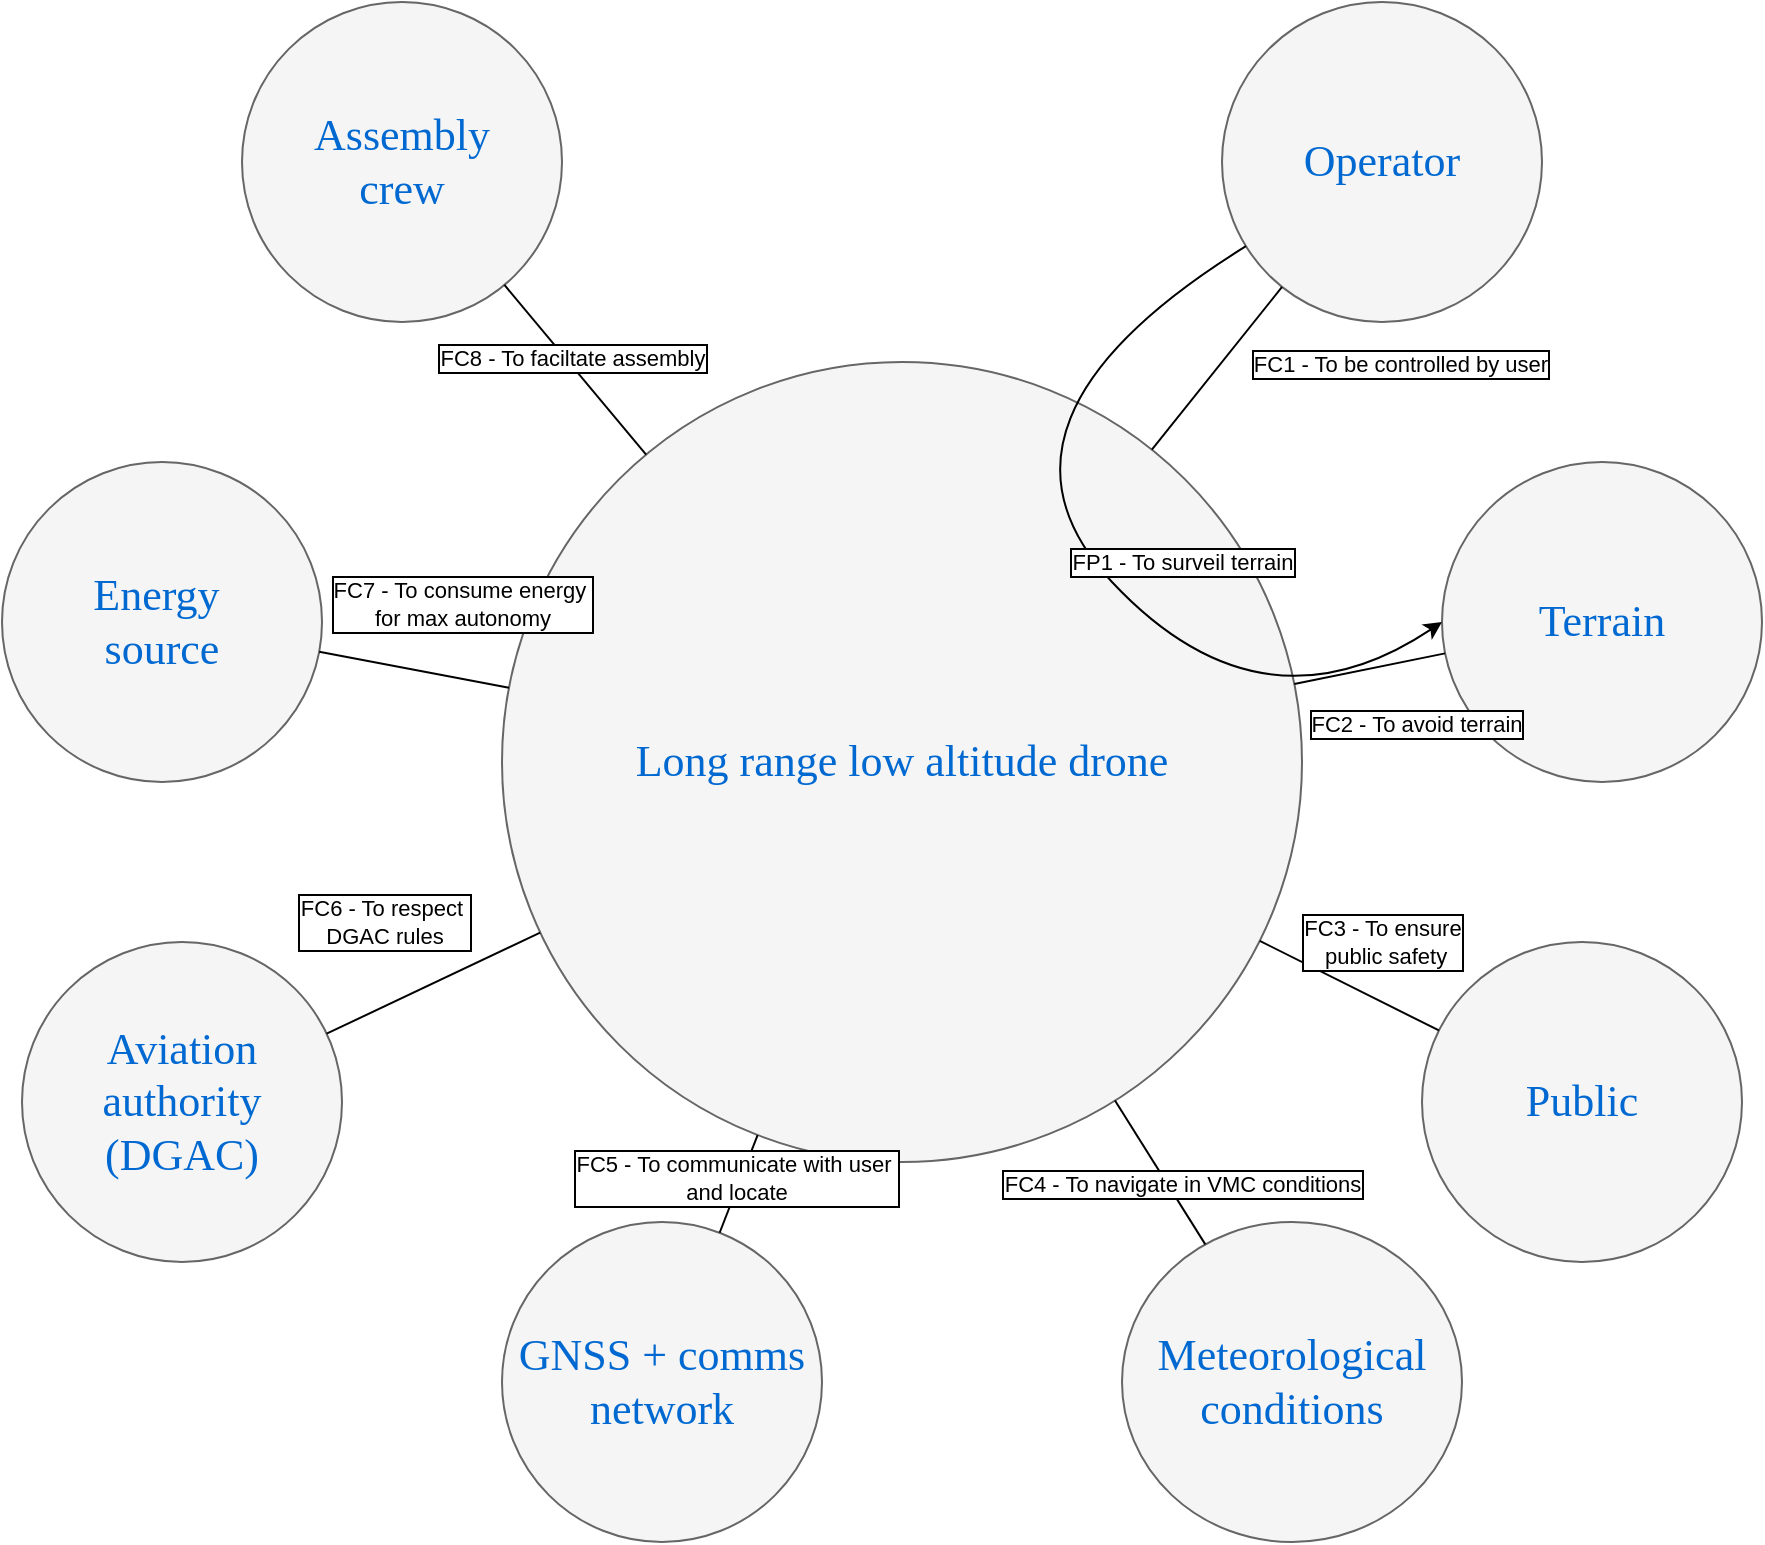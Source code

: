 <mxfile version="27.1.6">
  <diagram name="Page-1" id="dd472eb7-4b8b-5cd9-a60b-b15522922e76">
    <mxGraphModel dx="2058" dy="1112" grid="1" gridSize="10" guides="1" tooltips="1" connect="1" arrows="1" fold="1" page="1" pageScale="1" pageWidth="1100" pageHeight="850" background="none" math="0" shadow="0">
      <root>
        <mxCell id="0" />
        <mxCell id="1" parent="0" />
        <mxCell id="374e34682ed331ee-1" value="Long range low altitude drone" style="ellipse;whiteSpace=wrap;html=1;rounded=0;shadow=0;dashed=0;comic=0;fontFamily=Verdana;fontSize=22;fontColor=#0069D1;fillColor=#f5f5f5;strokeColor=#666666;" parent="1" vertex="1">
          <mxGeometry x="330" y="180" width="400" height="400" as="geometry" />
        </mxCell>
        <mxCell id="45236fa5f4b8e91a-1" value="Aviation authority (DGAC)" style="ellipse;whiteSpace=wrap;html=1;rounded=0;shadow=0;dashed=0;comic=0;fontFamily=Verdana;fontSize=22;fontColor=#0069D1;fillColor=#f5f5f5;strokeColor=#666666;" parent="1" vertex="1">
          <mxGeometry x="90" y="470" width="160" height="160" as="geometry" />
        </mxCell>
        <mxCell id="45236fa5f4b8e91a-2" value="Meteorological conditions" style="ellipse;whiteSpace=wrap;html=1;rounded=0;shadow=0;dashed=0;comic=0;fontFamily=Verdana;fontSize=22;fontColor=#0069D1;fillColor=#f5f5f5;strokeColor=#666666;" parent="1" vertex="1">
          <mxGeometry x="640" y="610" width="170" height="160" as="geometry" />
        </mxCell>
        <mxCell id="45236fa5f4b8e91a-3" value="Terrain" style="ellipse;whiteSpace=wrap;html=1;rounded=0;shadow=0;dashed=0;comic=0;fontFamily=Verdana;fontSize=22;fontColor=#0069D1;fillColor=#f5f5f5;strokeColor=#666666;" parent="1" vertex="1">
          <mxGeometry x="800" y="230" width="160" height="160" as="geometry" />
        </mxCell>
        <mxCell id="45236fa5f4b8e91a-6" value="Operator" style="ellipse;whiteSpace=wrap;html=1;rounded=0;shadow=0;dashed=0;comic=0;fontFamily=Verdana;fontSize=22;fontColor=#0069D1;fillColor=#f5f5f5;strokeColor=#666666;" parent="1" vertex="1">
          <mxGeometry x="690" width="160" height="160" as="geometry" />
        </mxCell>
        <mxCell id="45236fa5f4b8e91a-7" value="Public" style="ellipse;whiteSpace=wrap;html=1;rounded=0;shadow=0;dashed=0;comic=0;fontFamily=Verdana;fontSize=22;fontColor=#0069D1;fillColor=#f5f5f5;strokeColor=#666666;" parent="1" vertex="1">
          <mxGeometry x="790" y="470" width="160" height="160" as="geometry" />
        </mxCell>
        <mxCell id="45236fa5f4b8e91a-8" value="GNSS + comms network" style="ellipse;whiteSpace=wrap;html=1;rounded=0;shadow=0;dashed=0;comic=0;fontFamily=Verdana;fontSize=22;fontColor=#0069D1;fillColor=#f5f5f5;strokeColor=#666666;" parent="1" vertex="1">
          <mxGeometry x="330" y="610" width="160" height="160" as="geometry" />
        </mxCell>
        <mxCell id="oKaYiAEmEWJjuPTstY0G-3" value="" style="curved=1;endArrow=classic;html=1;rounded=0;entryX=0;entryY=0.5;entryDx=0;entryDy=0;" parent="1" source="45236fa5f4b8e91a-6" target="45236fa5f4b8e91a-3" edge="1">
          <mxGeometry width="50" height="50" relative="1" as="geometry">
            <mxPoint x="430" y="150" as="sourcePoint" />
            <mxPoint x="480" y="100" as="targetPoint" />
            <Array as="points">
              <mxPoint x="560" y="210" />
              <mxPoint x="710" y="370" />
            </Array>
          </mxGeometry>
        </mxCell>
        <mxCell id="oKaYiAEmEWJjuPTstY0G-4" value="FP1 - To surveil terrain" style="edgeLabel;html=1;align=center;verticalAlign=middle;resizable=0;points=[];labelBorderColor=default;" parent="oKaYiAEmEWJjuPTstY0G-3" vertex="1" connectable="0">
          <mxGeometry x="-0.167" y="10" relative="1" as="geometry">
            <mxPoint x="76" y="48" as="offset" />
          </mxGeometry>
        </mxCell>
        <mxCell id="oKaYiAEmEWJjuPTstY0G-5" value="" style="endArrow=none;html=1;rounded=0;" parent="1" source="374e34682ed331ee-1" target="45236fa5f4b8e91a-1" edge="1">
          <mxGeometry width="50" height="50" relative="1" as="geometry">
            <mxPoint x="530" y="490" as="sourcePoint" />
            <mxPoint x="580" y="440" as="targetPoint" />
          </mxGeometry>
        </mxCell>
        <mxCell id="oKaYiAEmEWJjuPTstY0G-16" value="FC6 - To respect&amp;nbsp;&lt;div&gt;DGAC rules&lt;/div&gt;" style="edgeLabel;html=1;align=center;verticalAlign=middle;resizable=0;points=[];labelBorderColor=default;" parent="oKaYiAEmEWJjuPTstY0G-5" vertex="1" connectable="0">
          <mxGeometry x="0.4" y="1" relative="1" as="geometry">
            <mxPoint x="-4" y="-42" as="offset" />
          </mxGeometry>
        </mxCell>
        <mxCell id="oKaYiAEmEWJjuPTstY0G-6" value="" style="endArrow=none;html=1;rounded=0;" parent="1" source="374e34682ed331ee-1" target="45236fa5f4b8e91a-6" edge="1">
          <mxGeometry width="50" height="50" relative="1" as="geometry">
            <mxPoint x="530" y="490" as="sourcePoint" />
            <mxPoint x="580" y="440" as="targetPoint" />
          </mxGeometry>
        </mxCell>
        <mxCell id="oKaYiAEmEWJjuPTstY0G-7" value="FC1 - To be controlled by user" style="edgeLabel;html=1;align=center;verticalAlign=middle;resizable=0;points=[];labelBorderColor=default;" parent="oKaYiAEmEWJjuPTstY0G-6" vertex="1" connectable="0">
          <mxGeometry x="0.356" y="-2" relative="1" as="geometry">
            <mxPoint x="78" y="11" as="offset" />
          </mxGeometry>
        </mxCell>
        <mxCell id="oKaYiAEmEWJjuPTstY0G-8" value="" style="endArrow=none;html=1;rounded=0;" parent="1" source="374e34682ed331ee-1" target="45236fa5f4b8e91a-3" edge="1">
          <mxGeometry width="50" height="50" relative="1" as="geometry">
            <mxPoint x="890" y="440" as="sourcePoint" />
            <mxPoint x="890" y="350" as="targetPoint" />
          </mxGeometry>
        </mxCell>
        <mxCell id="oKaYiAEmEWJjuPTstY0G-9" value="FC2 - To avoid terrain" style="edgeLabel;html=1;align=center;verticalAlign=middle;resizable=0;points=[];labelBorderColor=default;" parent="oKaYiAEmEWJjuPTstY0G-8" vertex="1" connectable="0">
          <mxGeometry x="0.356" y="-2" relative="1" as="geometry">
            <mxPoint x="9" y="28" as="offset" />
          </mxGeometry>
        </mxCell>
        <mxCell id="oKaYiAEmEWJjuPTstY0G-10" value="" style="endArrow=none;html=1;rounded=0;" parent="1" source="45236fa5f4b8e91a-7" target="374e34682ed331ee-1" edge="1">
          <mxGeometry width="50" height="50" relative="1" as="geometry">
            <mxPoint x="530" y="490" as="sourcePoint" />
            <mxPoint x="580" y="440" as="targetPoint" />
          </mxGeometry>
        </mxCell>
        <mxCell id="oKaYiAEmEWJjuPTstY0G-13" value="FC3 - To ensure&lt;div&gt;&amp;nbsp;public safety&lt;/div&gt;" style="edgeLabel;html=1;align=center;verticalAlign=middle;resizable=0;points=[];labelBorderColor=default;" parent="oKaYiAEmEWJjuPTstY0G-10" vertex="1" connectable="0">
          <mxGeometry x="0.26" y="2" relative="1" as="geometry">
            <mxPoint x="29" y="-18" as="offset" />
          </mxGeometry>
        </mxCell>
        <mxCell id="oKaYiAEmEWJjuPTstY0G-11" value="" style="endArrow=none;html=1;rounded=0;" parent="1" source="45236fa5f4b8e91a-2" target="374e34682ed331ee-1" edge="1">
          <mxGeometry width="50" height="50" relative="1" as="geometry">
            <mxPoint x="530" y="760" as="sourcePoint" />
            <mxPoint x="580" y="710" as="targetPoint" />
          </mxGeometry>
        </mxCell>
        <mxCell id="oKaYiAEmEWJjuPTstY0G-14" value="FC4 - To navigate in VMC conditions" style="edgeLabel;html=1;align=center;verticalAlign=middle;resizable=0;points=[];labelBorderColor=default;" parent="oKaYiAEmEWJjuPTstY0G-11" vertex="1" connectable="0">
          <mxGeometry x="0.489" y="-1" relative="1" as="geometry">
            <mxPoint x="21" y="23" as="offset" />
          </mxGeometry>
        </mxCell>
        <mxCell id="oKaYiAEmEWJjuPTstY0G-12" value="" style="endArrow=none;html=1;rounded=0;" parent="1" source="45236fa5f4b8e91a-8" target="374e34682ed331ee-1" edge="1">
          <mxGeometry width="50" height="50" relative="1" as="geometry">
            <mxPoint x="330" y="600" as="sourcePoint" />
            <mxPoint x="380" y="550" as="targetPoint" />
          </mxGeometry>
        </mxCell>
        <mxCell id="oKaYiAEmEWJjuPTstY0G-15" value="FC5 - To communicate with user&amp;nbsp;&lt;div&gt;and locate&lt;/div&gt;" style="edgeLabel;html=1;align=center;verticalAlign=middle;resizable=0;points=[];labelBorderColor=default;" parent="oKaYiAEmEWJjuPTstY0G-12" vertex="1" connectable="0">
          <mxGeometry x="0.061" y="3" relative="1" as="geometry">
            <mxPoint x="1" as="offset" />
          </mxGeometry>
        </mxCell>
        <mxCell id="oKaYiAEmEWJjuPTstY0G-17" value="Energy&amp;nbsp;&lt;div&gt;source&lt;/div&gt;" style="ellipse;whiteSpace=wrap;html=1;rounded=0;shadow=0;dashed=0;comic=0;fontFamily=Verdana;fontSize=22;fontColor=#0069D1;fillColor=#f5f5f5;strokeColor=#666666;" parent="1" vertex="1">
          <mxGeometry x="80" y="230" width="160" height="160" as="geometry" />
        </mxCell>
        <mxCell id="oKaYiAEmEWJjuPTstY0G-18" value="Assembly&lt;div&gt;crew&lt;/div&gt;" style="ellipse;whiteSpace=wrap;html=1;rounded=0;shadow=0;dashed=0;comic=0;fontFamily=Verdana;fontSize=22;fontColor=#0069D1;fillColor=#f5f5f5;strokeColor=#666666;" parent="1" vertex="1">
          <mxGeometry x="200" width="160" height="160" as="geometry" />
        </mxCell>
        <mxCell id="oKaYiAEmEWJjuPTstY0G-19" value="" style="endArrow=none;html=1;rounded=0;" parent="1" source="374e34682ed331ee-1" target="oKaYiAEmEWJjuPTstY0G-17" edge="1">
          <mxGeometry width="50" height="50" relative="1" as="geometry">
            <mxPoint x="530" y="490" as="sourcePoint" />
            <mxPoint x="580" y="440" as="targetPoint" />
          </mxGeometry>
        </mxCell>
        <mxCell id="oKaYiAEmEWJjuPTstY0G-21" value="FC7 - To consume energy&amp;nbsp;&lt;div&gt;for max autonomy&lt;/div&gt;" style="edgeLabel;html=1;align=center;verticalAlign=middle;resizable=0;points=[];labelBorderColor=default;" parent="oKaYiAEmEWJjuPTstY0G-19" vertex="1" connectable="0">
          <mxGeometry x="0.162" y="-3" relative="1" as="geometry">
            <mxPoint x="31" y="-29" as="offset" />
          </mxGeometry>
        </mxCell>
        <mxCell id="oKaYiAEmEWJjuPTstY0G-20" value="" style="endArrow=none;html=1;rounded=0;" parent="1" source="374e34682ed331ee-1" target="oKaYiAEmEWJjuPTstY0G-18" edge="1">
          <mxGeometry width="50" height="50" relative="1" as="geometry">
            <mxPoint x="530" y="490" as="sourcePoint" />
            <mxPoint x="580" y="440" as="targetPoint" />
          </mxGeometry>
        </mxCell>
        <mxCell id="oKaYiAEmEWJjuPTstY0G-22" value="FC8 - To faciltate assembly" style="edgeLabel;html=1;align=center;verticalAlign=middle;resizable=0;points=[];labelBorderColor=default;" parent="oKaYiAEmEWJjuPTstY0G-20" vertex="1" connectable="0">
          <mxGeometry x="0.101" y="-2" relative="1" as="geometry">
            <mxPoint as="offset" />
          </mxGeometry>
        </mxCell>
      </root>
    </mxGraphModel>
  </diagram>
</mxfile>
